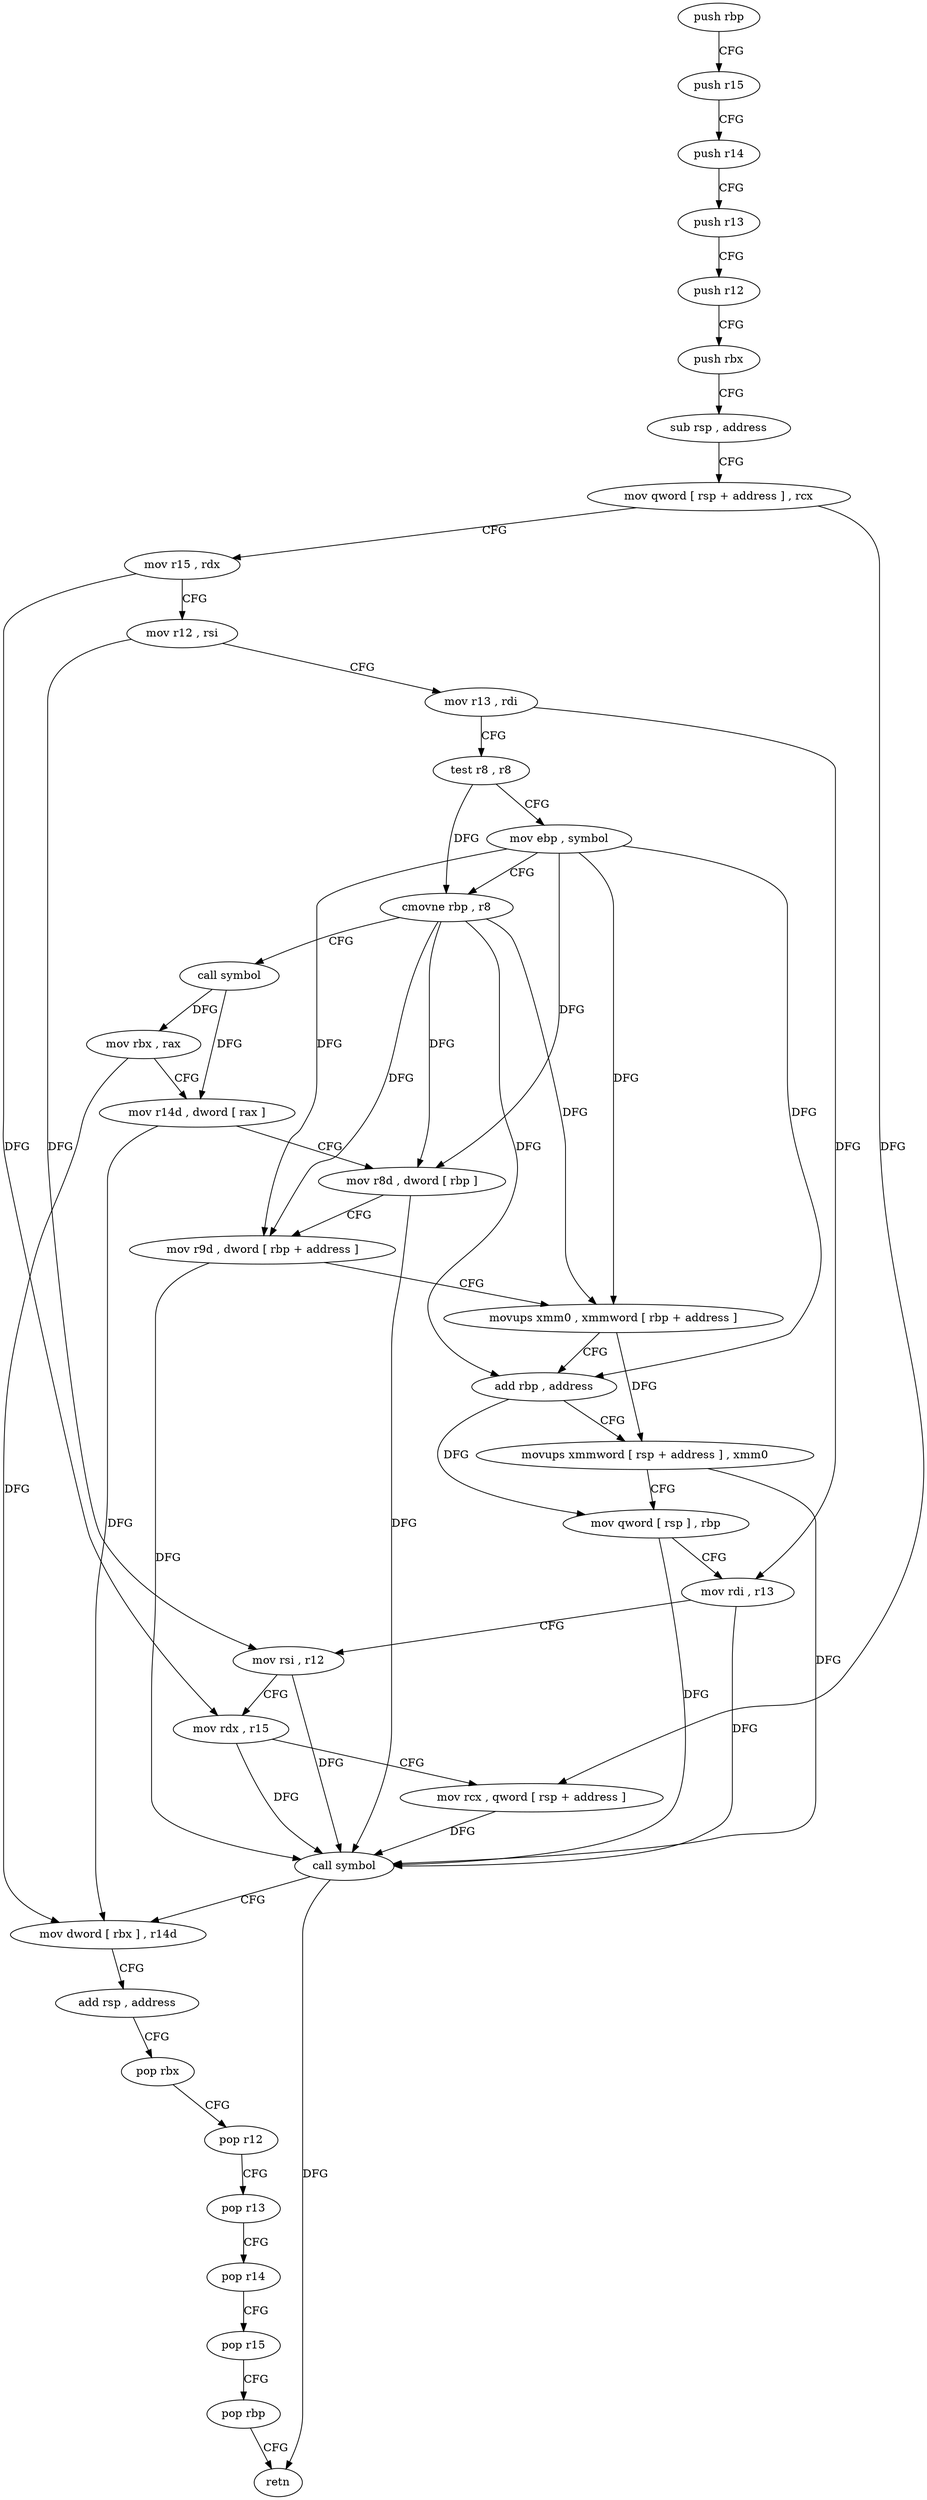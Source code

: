 digraph "func" {
"4206464" [label = "push rbp" ]
"4206465" [label = "push r15" ]
"4206467" [label = "push r14" ]
"4206469" [label = "push r13" ]
"4206471" [label = "push r12" ]
"4206473" [label = "push rbx" ]
"4206474" [label = "sub rsp , address" ]
"4206478" [label = "mov qword [ rsp + address ] , rcx" ]
"4206483" [label = "mov r15 , rdx" ]
"4206486" [label = "mov r12 , rsi" ]
"4206489" [label = "mov r13 , rdi" ]
"4206492" [label = "test r8 , r8" ]
"4206495" [label = "mov ebp , symbol" ]
"4206500" [label = "cmovne rbp , r8" ]
"4206504" [label = "call symbol" ]
"4206509" [label = "mov rbx , rax" ]
"4206512" [label = "mov r14d , dword [ rax ]" ]
"4206515" [label = "mov r8d , dword [ rbp ]" ]
"4206519" [label = "mov r9d , dword [ rbp + address ]" ]
"4206523" [label = "movups xmm0 , xmmword [ rbp + address ]" ]
"4206527" [label = "add rbp , address" ]
"4206531" [label = "movups xmmword [ rsp + address ] , xmm0" ]
"4206536" [label = "mov qword [ rsp ] , rbp" ]
"4206540" [label = "mov rdi , r13" ]
"4206543" [label = "mov rsi , r12" ]
"4206546" [label = "mov rdx , r15" ]
"4206549" [label = "mov rcx , qword [ rsp + address ]" ]
"4206554" [label = "call symbol" ]
"4206559" [label = "mov dword [ rbx ] , r14d" ]
"4206562" [label = "add rsp , address" ]
"4206566" [label = "pop rbx" ]
"4206567" [label = "pop r12" ]
"4206569" [label = "pop r13" ]
"4206571" [label = "pop r14" ]
"4206573" [label = "pop r15" ]
"4206575" [label = "pop rbp" ]
"4206576" [label = "retn" ]
"4206464" -> "4206465" [ label = "CFG" ]
"4206465" -> "4206467" [ label = "CFG" ]
"4206467" -> "4206469" [ label = "CFG" ]
"4206469" -> "4206471" [ label = "CFG" ]
"4206471" -> "4206473" [ label = "CFG" ]
"4206473" -> "4206474" [ label = "CFG" ]
"4206474" -> "4206478" [ label = "CFG" ]
"4206478" -> "4206483" [ label = "CFG" ]
"4206478" -> "4206549" [ label = "DFG" ]
"4206483" -> "4206486" [ label = "CFG" ]
"4206483" -> "4206546" [ label = "DFG" ]
"4206486" -> "4206489" [ label = "CFG" ]
"4206486" -> "4206543" [ label = "DFG" ]
"4206489" -> "4206492" [ label = "CFG" ]
"4206489" -> "4206540" [ label = "DFG" ]
"4206492" -> "4206495" [ label = "CFG" ]
"4206492" -> "4206500" [ label = "DFG" ]
"4206495" -> "4206500" [ label = "CFG" ]
"4206495" -> "4206515" [ label = "DFG" ]
"4206495" -> "4206519" [ label = "DFG" ]
"4206495" -> "4206523" [ label = "DFG" ]
"4206495" -> "4206527" [ label = "DFG" ]
"4206500" -> "4206504" [ label = "CFG" ]
"4206500" -> "4206515" [ label = "DFG" ]
"4206500" -> "4206519" [ label = "DFG" ]
"4206500" -> "4206523" [ label = "DFG" ]
"4206500" -> "4206527" [ label = "DFG" ]
"4206504" -> "4206509" [ label = "DFG" ]
"4206504" -> "4206512" [ label = "DFG" ]
"4206509" -> "4206512" [ label = "CFG" ]
"4206509" -> "4206559" [ label = "DFG" ]
"4206512" -> "4206515" [ label = "CFG" ]
"4206512" -> "4206559" [ label = "DFG" ]
"4206515" -> "4206519" [ label = "CFG" ]
"4206515" -> "4206554" [ label = "DFG" ]
"4206519" -> "4206523" [ label = "CFG" ]
"4206519" -> "4206554" [ label = "DFG" ]
"4206523" -> "4206527" [ label = "CFG" ]
"4206523" -> "4206531" [ label = "DFG" ]
"4206527" -> "4206531" [ label = "CFG" ]
"4206527" -> "4206536" [ label = "DFG" ]
"4206531" -> "4206536" [ label = "CFG" ]
"4206531" -> "4206554" [ label = "DFG" ]
"4206536" -> "4206540" [ label = "CFG" ]
"4206536" -> "4206554" [ label = "DFG" ]
"4206540" -> "4206543" [ label = "CFG" ]
"4206540" -> "4206554" [ label = "DFG" ]
"4206543" -> "4206546" [ label = "CFG" ]
"4206543" -> "4206554" [ label = "DFG" ]
"4206546" -> "4206549" [ label = "CFG" ]
"4206546" -> "4206554" [ label = "DFG" ]
"4206549" -> "4206554" [ label = "DFG" ]
"4206554" -> "4206559" [ label = "CFG" ]
"4206554" -> "4206576" [ label = "DFG" ]
"4206559" -> "4206562" [ label = "CFG" ]
"4206562" -> "4206566" [ label = "CFG" ]
"4206566" -> "4206567" [ label = "CFG" ]
"4206567" -> "4206569" [ label = "CFG" ]
"4206569" -> "4206571" [ label = "CFG" ]
"4206571" -> "4206573" [ label = "CFG" ]
"4206573" -> "4206575" [ label = "CFG" ]
"4206575" -> "4206576" [ label = "CFG" ]
}
